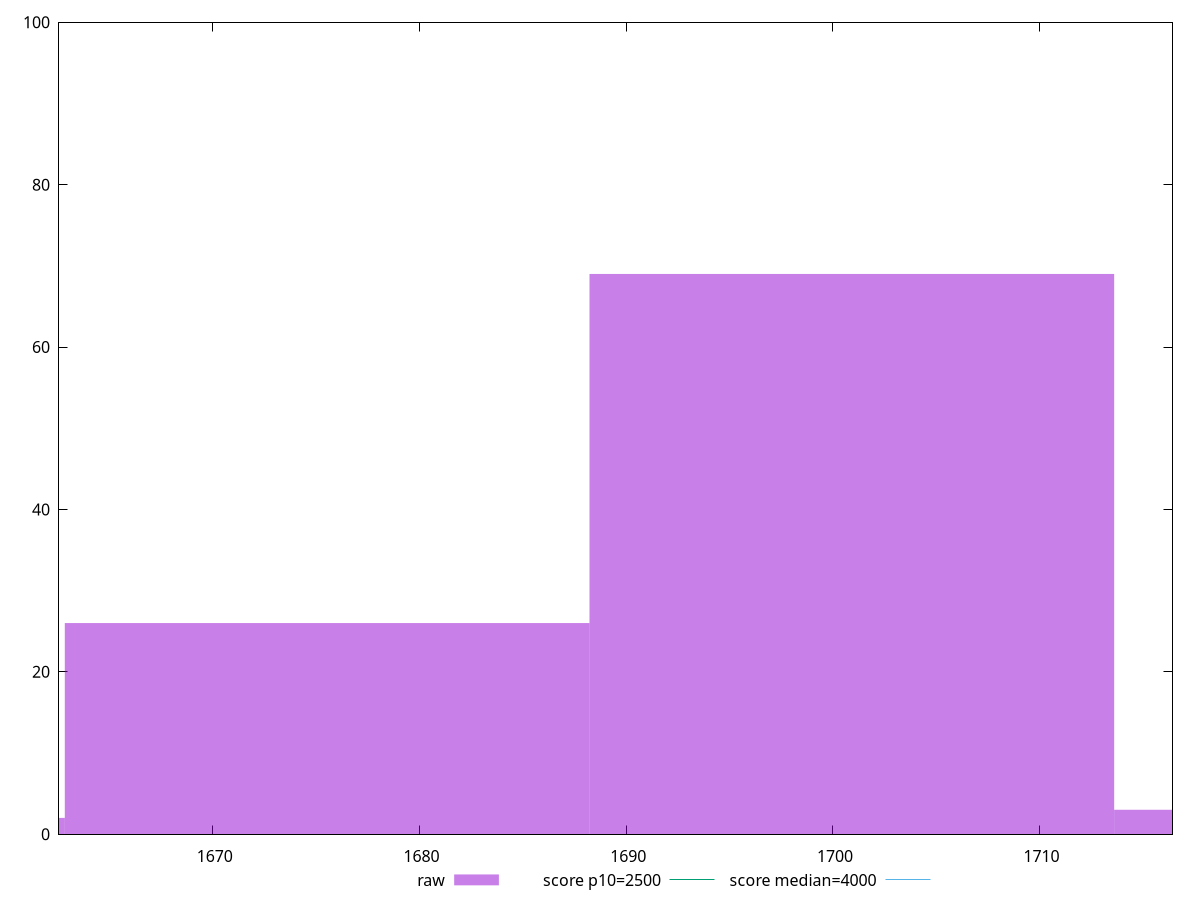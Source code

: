 reset

$raw <<EOF
1700.9156896613006 69
1726.3024909995288 3
1675.5288883230721 26
1650.142086984844 2
EOF

set key outside below
set boxwidth 25.386801338228366
set xrange [1662.5549999999998:1716.4308]
set yrange [0:100]
set trange [0:100]
set style fill transparent solid 0.5 noborder

set parametric
set terminal svg size 640, 490 enhanced background rgb 'white'
set output "reports/report_00031_2021-02-24T23-18-18.084Z/largest-contentful-paint/samples/agenda/raw/histogram.svg"

plot $raw title "raw" with boxes, \
     2500,t title "score p10=2500", \
     4000,t title "score median=4000"

reset
